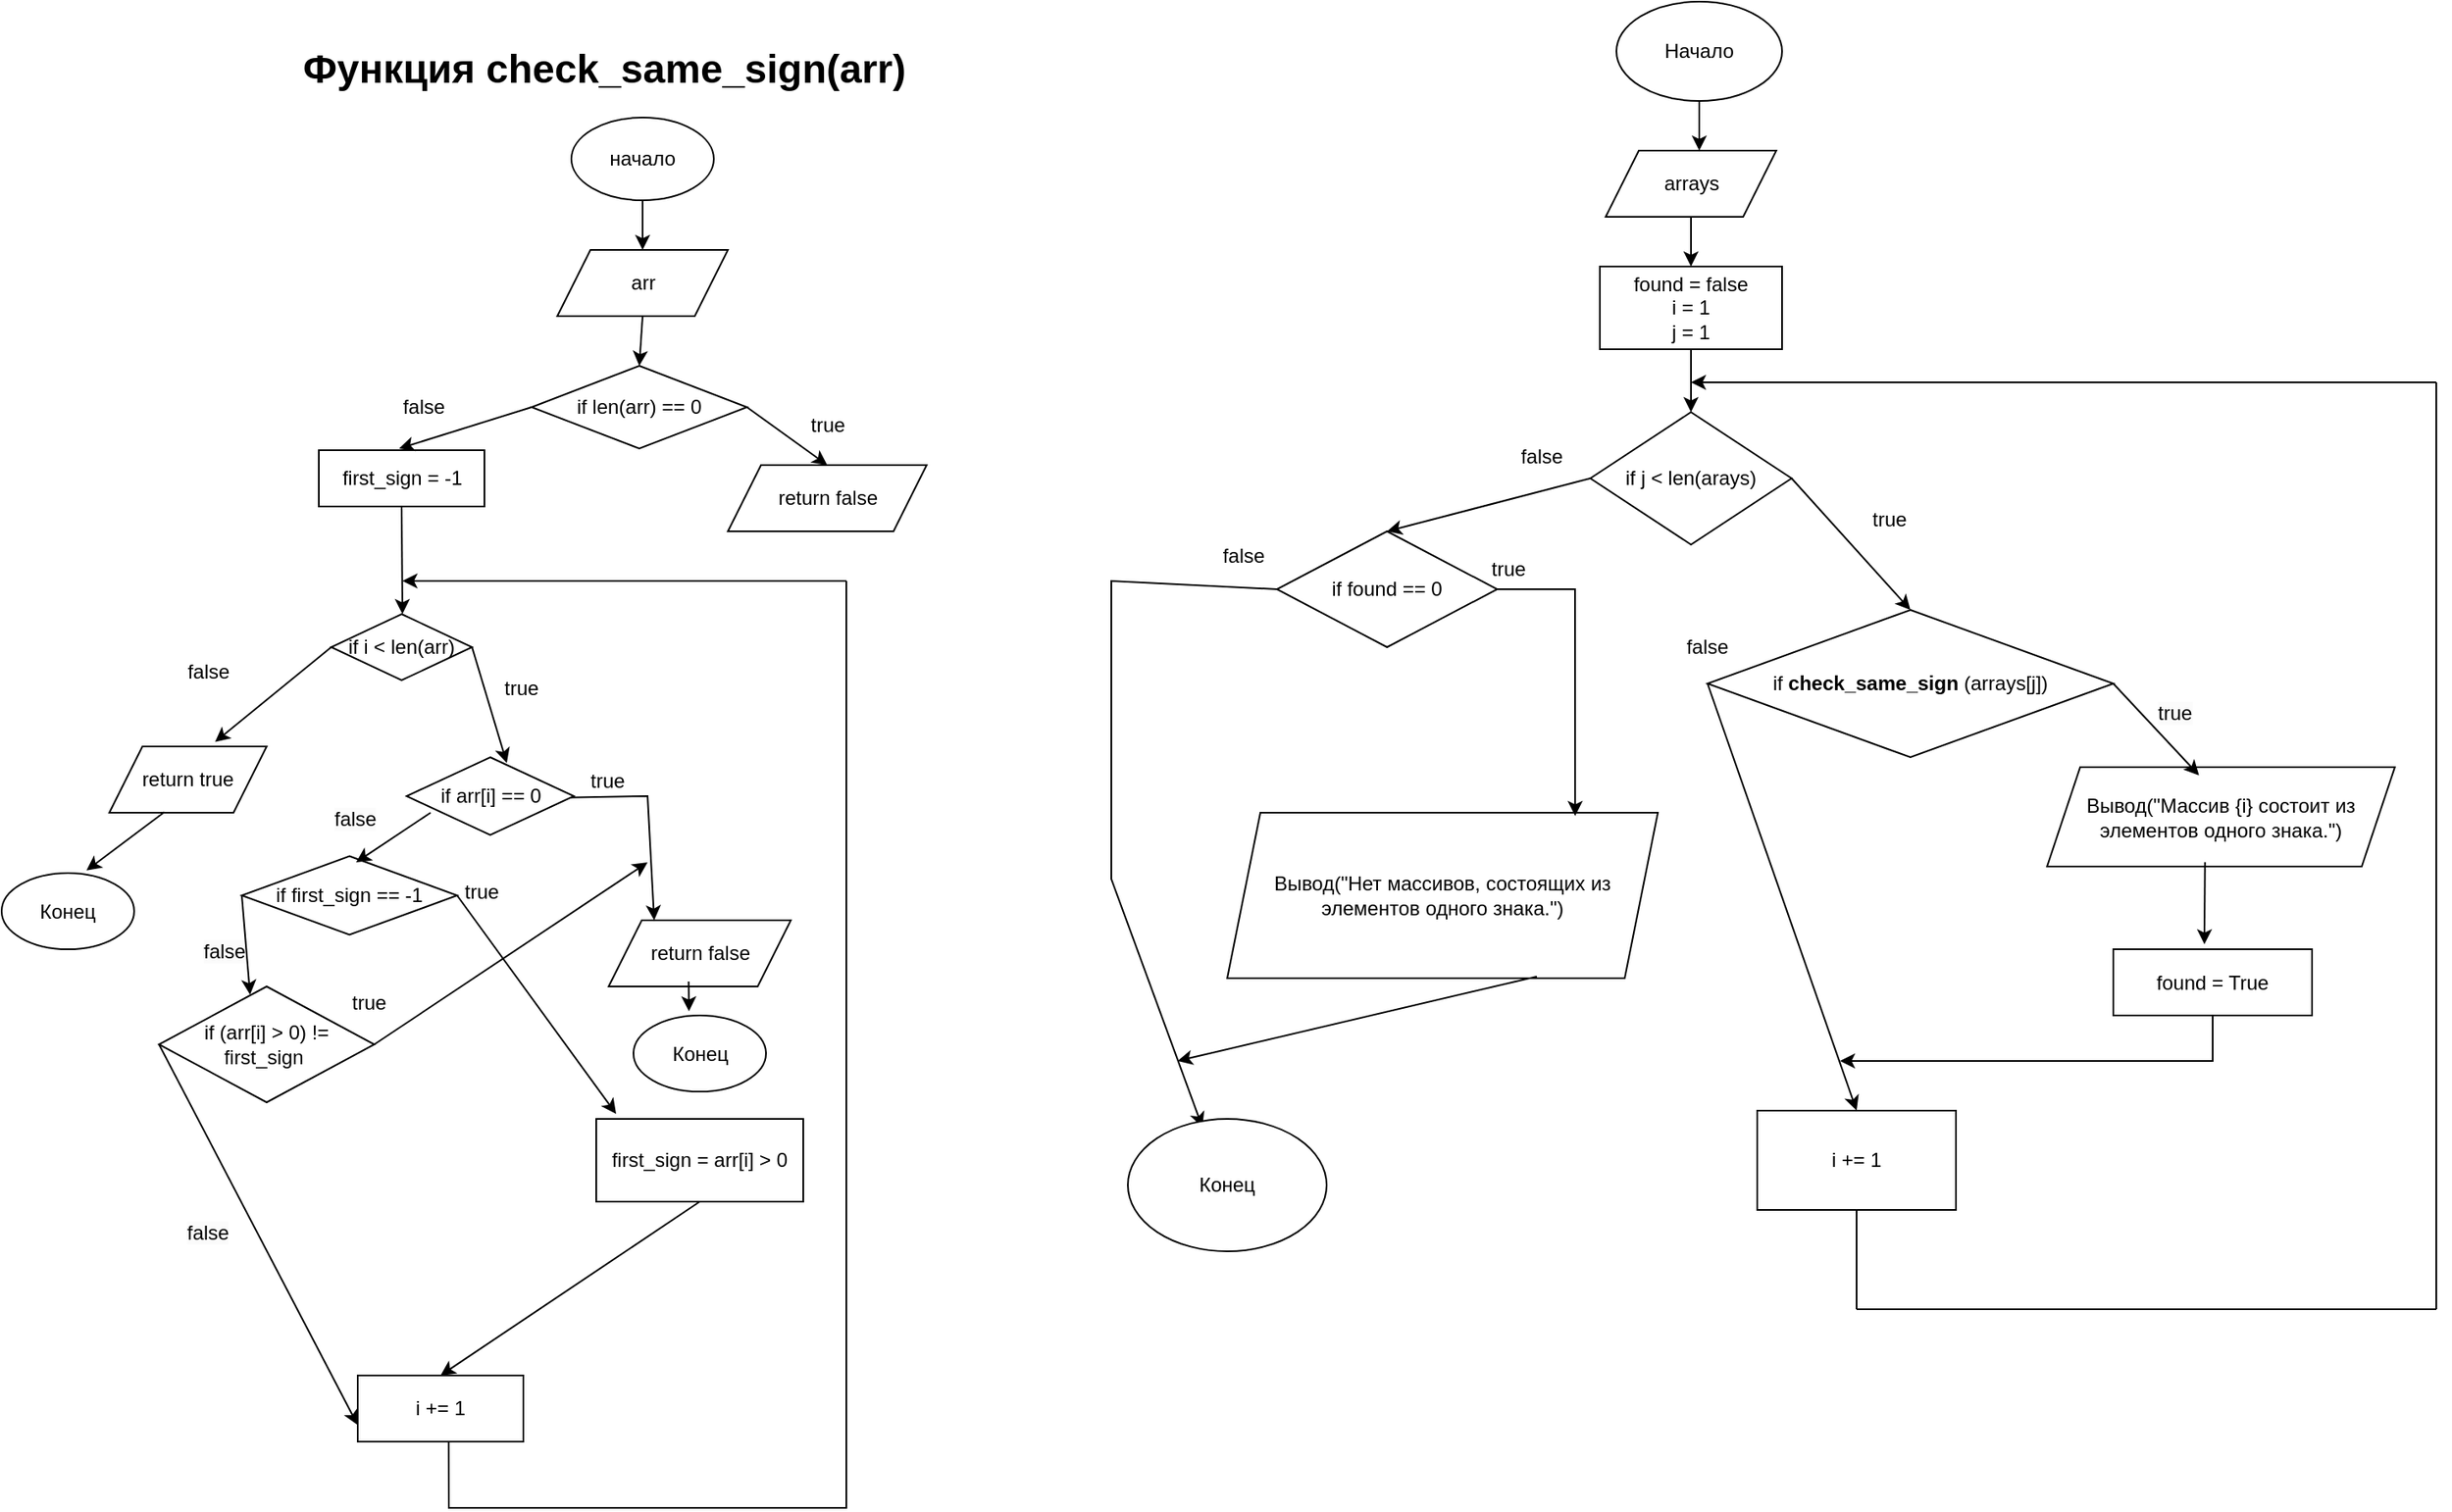 <mxfile version="24.7.15">
  <diagram name="Страница — 1" id="WsmNVoZ1XOKM6wW6esLS">
    <mxGraphModel dx="2049" dy="1114" grid="1" gridSize="10" guides="1" tooltips="1" connect="1" arrows="1" fold="1" page="1" pageScale="1" pageWidth="1654" pageHeight="2336" math="0" shadow="0">
      <root>
        <mxCell id="0" />
        <mxCell id="1" parent="0" />
        <mxCell id="b8SGIurOboEkmsRjIlzD-1" value="начало" style="ellipse;whiteSpace=wrap;html=1;" vertex="1" parent="1">
          <mxGeometry x="354" y="160" width="86" height="50" as="geometry" />
        </mxCell>
        <mxCell id="b8SGIurOboEkmsRjIlzD-2" value="arr" style="shape=parallelogram;perimeter=parallelogramPerimeter;whiteSpace=wrap;html=1;fixedSize=1;" vertex="1" parent="1">
          <mxGeometry x="345.5" y="240" width="103" height="40" as="geometry" />
        </mxCell>
        <mxCell id="b8SGIurOboEkmsRjIlzD-3" value="if len(arr) == 0" style="rhombus;whiteSpace=wrap;html=1;" vertex="1" parent="1">
          <mxGeometry x="330" y="310" width="130" height="50" as="geometry" />
        </mxCell>
        <mxCell id="b8SGIurOboEkmsRjIlzD-5" value="return false" style="shape=parallelogram;perimeter=parallelogramPerimeter;whiteSpace=wrap;html=1;fixedSize=1;" vertex="1" parent="1">
          <mxGeometry x="448.5" y="370" width="120" height="40" as="geometry" />
        </mxCell>
        <mxCell id="b8SGIurOboEkmsRjIlzD-7" value="" style="endArrow=classic;html=1;rounded=0;exitX=1;exitY=0.5;exitDx=0;exitDy=0;entryX=0.5;entryY=0;entryDx=0;entryDy=0;" edge="1" parent="1" source="b8SGIurOboEkmsRjIlzD-3" target="b8SGIurOboEkmsRjIlzD-5">
          <mxGeometry width="50" height="50" relative="1" as="geometry">
            <mxPoint x="380" y="550" as="sourcePoint" />
            <mxPoint x="430" y="500" as="targetPoint" />
          </mxGeometry>
        </mxCell>
        <mxCell id="b8SGIurOboEkmsRjIlzD-8" value="true" style="text;html=1;align=center;verticalAlign=middle;whiteSpace=wrap;rounded=0;" vertex="1" parent="1">
          <mxGeometry x="479" y="331" width="60" height="30" as="geometry" />
        </mxCell>
        <mxCell id="b8SGIurOboEkmsRjIlzD-9" value="first_sign = -1" style="rounded=0;whiteSpace=wrap;html=1;" vertex="1" parent="1">
          <mxGeometry x="201.5" y="361" width="100" height="34" as="geometry" />
        </mxCell>
        <mxCell id="b8SGIurOboEkmsRjIlzD-11" value="return false" style="shape=parallelogram;perimeter=parallelogramPerimeter;whiteSpace=wrap;html=1;fixedSize=1;" vertex="1" parent="1">
          <mxGeometry x="376.5" y="645" width="110" height="40" as="geometry" />
        </mxCell>
        <mxCell id="b8SGIurOboEkmsRjIlzD-12" value="true" style="text;html=1;align=center;verticalAlign=middle;whiteSpace=wrap;rounded=0;" vertex="1" parent="1">
          <mxGeometry x="345.5" y="546.25" width="60" height="30" as="geometry" />
        </mxCell>
        <mxCell id="b8SGIurOboEkmsRjIlzD-15" value="" style="endArrow=classic;html=1;rounded=0;entryX=0.25;entryY=0;entryDx=0;entryDy=0;exitX=0.958;exitY=0.519;exitDx=0;exitDy=0;exitPerimeter=0;" edge="1" parent="1" source="b8SGIurOboEkmsRjIlzD-89" target="b8SGIurOboEkmsRjIlzD-11">
          <mxGeometry width="50" height="50" relative="1" as="geometry">
            <mxPoint x="360" y="570" as="sourcePoint" />
            <mxPoint x="385" y="670" as="targetPoint" />
            <Array as="points">
              <mxPoint x="400" y="570" />
            </Array>
          </mxGeometry>
        </mxCell>
        <mxCell id="b8SGIurOboEkmsRjIlzD-17" value="if first_sign == -1" style="rhombus;whiteSpace=wrap;html=1;" vertex="1" parent="1">
          <mxGeometry x="155" y="606.25" width="130" height="47.5" as="geometry" />
        </mxCell>
        <mxCell id="b8SGIurOboEkmsRjIlzD-18" value="first_sign = arr[i] &amp;gt; 0" style="rounded=0;whiteSpace=wrap;html=1;" vertex="1" parent="1">
          <mxGeometry x="369" y="765" width="125" height="50" as="geometry" />
        </mxCell>
        <mxCell id="b8SGIurOboEkmsRjIlzD-20" value="if (arr[i] &amp;gt; 0) != first_sign&amp;nbsp;" style="rhombus;whiteSpace=wrap;html=1;" vertex="1" parent="1">
          <mxGeometry x="105" y="685" width="130" height="70" as="geometry" />
        </mxCell>
        <mxCell id="b8SGIurOboEkmsRjIlzD-22" value="" style="endArrow=classic;html=1;rounded=0;exitX=1;exitY=0.5;exitDx=0;exitDy=0;" edge="1" parent="1" source="b8SGIurOboEkmsRjIlzD-20">
          <mxGeometry width="50" height="50" relative="1" as="geometry">
            <mxPoint x="425" y="580" as="sourcePoint" />
            <mxPoint x="400" y="610" as="targetPoint" />
          </mxGeometry>
        </mxCell>
        <mxCell id="b8SGIurOboEkmsRjIlzD-23" value="true" style="text;html=1;align=center;verticalAlign=middle;whiteSpace=wrap;rounded=0;" vertex="1" parent="1">
          <mxGeometry x="201.5" y="680" width="60" height="30" as="geometry" />
        </mxCell>
        <mxCell id="b8SGIurOboEkmsRjIlzD-27" value="i += 1" style="rounded=0;whiteSpace=wrap;html=1;" vertex="1" parent="1">
          <mxGeometry x="225" y="920" width="100" height="40" as="geometry" />
        </mxCell>
        <mxCell id="b8SGIurOboEkmsRjIlzD-28" value="if i &amp;lt; len(arr)" style="rhombus;whiteSpace=wrap;html=1;" vertex="1" parent="1">
          <mxGeometry x="209" y="460" width="85" height="40" as="geometry" />
        </mxCell>
        <mxCell id="b8SGIurOboEkmsRjIlzD-29" value="" style="endArrow=classic;html=1;rounded=0;exitX=1;exitY=0.5;exitDx=0;exitDy=0;entryX=0.5;entryY=0;entryDx=0;entryDy=0;" edge="1" parent="1" source="b8SGIurOboEkmsRjIlzD-28">
          <mxGeometry width="50" height="50" relative="1" as="geometry">
            <mxPoint x="170" y="570" as="sourcePoint" />
            <mxPoint x="315" y="550" as="targetPoint" />
          </mxGeometry>
        </mxCell>
        <mxCell id="b8SGIurOboEkmsRjIlzD-30" value="true" style="text;html=1;align=center;verticalAlign=middle;whiteSpace=wrap;rounded=0;" vertex="1" parent="1">
          <mxGeometry x="294" y="490" width="60" height="30" as="geometry" />
        </mxCell>
        <mxCell id="b8SGIurOboEkmsRjIlzD-31" style="edgeStyle=orthogonalEdgeStyle;rounded=0;orthogonalLoop=1;jettySize=auto;html=1;exitX=0.5;exitY=1;exitDx=0;exitDy=0;" edge="1" parent="1" source="b8SGIurOboEkmsRjIlzD-30" target="b8SGIurOboEkmsRjIlzD-30">
          <mxGeometry relative="1" as="geometry" />
        </mxCell>
        <mxCell id="b8SGIurOboEkmsRjIlzD-32" value="return true" style="shape=parallelogram;perimeter=parallelogramPerimeter;whiteSpace=wrap;html=1;fixedSize=1;" vertex="1" parent="1">
          <mxGeometry x="75" y="540" width="95" height="40" as="geometry" />
        </mxCell>
        <mxCell id="b8SGIurOboEkmsRjIlzD-33" value="" style="endArrow=classic;html=1;rounded=0;exitX=0;exitY=0.5;exitDx=0;exitDy=0;entryX=0.672;entryY=-0.068;entryDx=0;entryDy=0;entryPerimeter=0;" edge="1" parent="1" source="b8SGIurOboEkmsRjIlzD-28" target="b8SGIurOboEkmsRjIlzD-32">
          <mxGeometry width="50" height="50" relative="1" as="geometry">
            <mxPoint x="170" y="570" as="sourcePoint" />
            <mxPoint x="220" y="520" as="targetPoint" />
          </mxGeometry>
        </mxCell>
        <mxCell id="b8SGIurOboEkmsRjIlzD-34" value="false" style="text;html=1;align=center;verticalAlign=middle;whiteSpace=wrap;rounded=0;" vertex="1" parent="1">
          <mxGeometry x="105" y="480" width="60" height="30" as="geometry" />
        </mxCell>
        <mxCell id="b8SGIurOboEkmsRjIlzD-35" value="&lt;span style=&quot;color: rgb(0, 0, 0); font-family: Helvetica; font-size: 12px; font-style: normal; font-variant-ligatures: normal; font-variant-caps: normal; font-weight: 400; letter-spacing: normal; orphans: 2; text-align: center; text-indent: 0px; text-transform: none; widows: 2; word-spacing: 0px; -webkit-text-stroke-width: 0px; white-space: normal; background-color: rgb(251, 251, 251); text-decoration-thickness: initial; text-decoration-style: initial; text-decoration-color: initial; display: inline !important; float: none;&quot;&gt;false&lt;/span&gt;" style="text;whiteSpace=wrap;html=1;" vertex="1" parent="1">
          <mxGeometry x="130" y="650" width="60" height="40" as="geometry" />
        </mxCell>
        <mxCell id="b8SGIurOboEkmsRjIlzD-36" value="&lt;span style=&quot;color: rgb(0, 0, 0); font-family: Helvetica; font-size: 12px; font-style: normal; font-variant-ligatures: normal; font-variant-caps: normal; font-weight: 400; letter-spacing: normal; orphans: 2; text-align: center; text-indent: 0px; text-transform: none; widows: 2; word-spacing: 0px; -webkit-text-stroke-width: 0px; white-space: normal; background-color: rgb(251, 251, 251); text-decoration-thickness: initial; text-decoration-style: initial; text-decoration-color: initial; display: inline !important; float: none;&quot;&gt;false&lt;/span&gt;" style="text;whiteSpace=wrap;html=1;" vertex="1" parent="1">
          <mxGeometry x="209" y="570" width="60" height="40" as="geometry" />
        </mxCell>
        <mxCell id="b8SGIurOboEkmsRjIlzD-37" value="" style="endArrow=classic;html=1;rounded=0;exitX=1;exitY=0.25;exitDx=0;exitDy=0;entryX=0.25;entryY=1;entryDx=0;entryDy=0;" edge="1" parent="1" source="b8SGIurOboEkmsRjIlzD-36" target="b8SGIurOboEkmsRjIlzD-36">
          <mxGeometry width="50" height="50" relative="1" as="geometry">
            <mxPoint x="250" y="630" as="sourcePoint" />
            <mxPoint x="300" y="580" as="targetPoint" />
          </mxGeometry>
        </mxCell>
        <mxCell id="b8SGIurOboEkmsRjIlzD-40" value="" style="endArrow=classic;html=1;rounded=0;exitX=0;exitY=0.5;exitDx=0;exitDy=0;entryX=0.5;entryY=1;entryDx=0;entryDy=0;" edge="1" parent="1" source="b8SGIurOboEkmsRjIlzD-17" target="b8SGIurOboEkmsRjIlzD-35">
          <mxGeometry width="50" height="50" relative="1" as="geometry">
            <mxPoint x="120" y="830" as="sourcePoint" />
            <mxPoint x="170" y="780" as="targetPoint" />
          </mxGeometry>
        </mxCell>
        <mxCell id="b8SGIurOboEkmsRjIlzD-41" value="" style="endArrow=classic;html=1;rounded=0;entryX=0.096;entryY=-0.06;entryDx=0;entryDy=0;entryPerimeter=0;exitX=1;exitY=0.5;exitDx=0;exitDy=0;" edge="1" parent="1" source="b8SGIurOboEkmsRjIlzD-17" target="b8SGIurOboEkmsRjIlzD-18">
          <mxGeometry width="50" height="50" relative="1" as="geometry">
            <mxPoint x="480" y="840" as="sourcePoint" />
            <mxPoint x="530" y="790" as="targetPoint" />
          </mxGeometry>
        </mxCell>
        <mxCell id="b8SGIurOboEkmsRjIlzD-42" value="" style="endArrow=classic;html=1;rounded=0;exitX=0.5;exitY=1;exitDx=0;exitDy=0;entryX=0.5;entryY=0;entryDx=0;entryDy=0;" edge="1" parent="1" source="b8SGIurOboEkmsRjIlzD-18" target="b8SGIurOboEkmsRjIlzD-27">
          <mxGeometry width="50" height="50" relative="1" as="geometry">
            <mxPoint x="440" y="850" as="sourcePoint" />
            <mxPoint x="490" y="800" as="targetPoint" />
          </mxGeometry>
        </mxCell>
        <mxCell id="b8SGIurOboEkmsRjIlzD-43" value="" style="endArrow=classic;html=1;rounded=0;exitX=0;exitY=0.5;exitDx=0;exitDy=0;entryX=0;entryY=0.75;entryDx=0;entryDy=0;" edge="1" parent="1" source="b8SGIurOboEkmsRjIlzD-20" target="b8SGIurOboEkmsRjIlzD-27">
          <mxGeometry width="50" height="50" relative="1" as="geometry">
            <mxPoint x="100" y="730" as="sourcePoint" />
            <mxPoint x="180" y="890" as="targetPoint" />
          </mxGeometry>
        </mxCell>
        <mxCell id="b8SGIurOboEkmsRjIlzD-44" value="&lt;span style=&quot;color: rgb(0, 0, 0); font-family: Helvetica; font-size: 12px; font-style: normal; font-variant-ligatures: normal; font-variant-caps: normal; font-weight: 400; letter-spacing: normal; orphans: 2; text-align: center; text-indent: 0px; text-transform: none; widows: 2; word-spacing: 0px; -webkit-text-stroke-width: 0px; white-space: normal; background-color: rgb(251, 251, 251); text-decoration-thickness: initial; text-decoration-style: initial; text-decoration-color: initial; display: inline !important; float: none;&quot;&gt;false&lt;/span&gt;" style="text;whiteSpace=wrap;html=1;" vertex="1" parent="1">
          <mxGeometry x="120" y="820" width="60" height="40" as="geometry" />
        </mxCell>
        <mxCell id="b8SGIurOboEkmsRjIlzD-45" value="" style="endArrow=none;html=1;rounded=0;exitX=0.549;exitY=1.002;exitDx=0;exitDy=0;exitPerimeter=0;" edge="1" parent="1" source="b8SGIurOboEkmsRjIlzD-27">
          <mxGeometry width="50" height="50" relative="1" as="geometry">
            <mxPoint x="280" y="970" as="sourcePoint" />
            <mxPoint x="520" y="940" as="targetPoint" />
            <Array as="points">
              <mxPoint x="280" y="1000" />
              <mxPoint x="520" y="1000" />
            </Array>
          </mxGeometry>
        </mxCell>
        <mxCell id="b8SGIurOboEkmsRjIlzD-46" value="" style="endArrow=none;html=1;rounded=0;" edge="1" parent="1">
          <mxGeometry width="50" height="50" relative="1" as="geometry">
            <mxPoint x="520" y="940" as="sourcePoint" />
            <mxPoint x="520" y="440" as="targetPoint" />
          </mxGeometry>
        </mxCell>
        <mxCell id="b8SGIurOboEkmsRjIlzD-48" value="" style="endArrow=classic;html=1;rounded=0;" edge="1" parent="1">
          <mxGeometry width="50" height="50" relative="1" as="geometry">
            <mxPoint x="520" y="440" as="sourcePoint" />
            <mxPoint x="252" y="440" as="targetPoint" />
          </mxGeometry>
        </mxCell>
        <mxCell id="b8SGIurOboEkmsRjIlzD-50" value="" style="endArrow=classic;html=1;rounded=0;exitX=0.5;exitY=1;exitDx=0;exitDy=0;" edge="1" parent="1" source="b8SGIurOboEkmsRjIlzD-9">
          <mxGeometry width="50" height="50" relative="1" as="geometry">
            <mxPoint x="10" y="450" as="sourcePoint" />
            <mxPoint x="252" y="460" as="targetPoint" />
          </mxGeometry>
        </mxCell>
        <mxCell id="b8SGIurOboEkmsRjIlzD-51" value="" style="endArrow=classic;html=1;rounded=0;exitX=0;exitY=0.5;exitDx=0;exitDy=0;" edge="1" parent="1" source="b8SGIurOboEkmsRjIlzD-3">
          <mxGeometry width="50" height="50" relative="1" as="geometry">
            <mxPoint x="110" y="330" as="sourcePoint" />
            <mxPoint x="250" y="360" as="targetPoint" />
          </mxGeometry>
        </mxCell>
        <mxCell id="b8SGIurOboEkmsRjIlzD-52" value="false" style="text;html=1;align=center;verticalAlign=middle;whiteSpace=wrap;rounded=0;" vertex="1" parent="1">
          <mxGeometry x="235" y="320" width="60" height="30" as="geometry" />
        </mxCell>
        <mxCell id="b8SGIurOboEkmsRjIlzD-53" value="" style="endArrow=classic;html=1;rounded=0;exitX=0.5;exitY=1;exitDx=0;exitDy=0;entryX=0.5;entryY=0;entryDx=0;entryDy=0;" edge="1" parent="1" source="b8SGIurOboEkmsRjIlzD-2" target="b8SGIurOboEkmsRjIlzD-3">
          <mxGeometry width="50" height="50" relative="1" as="geometry">
            <mxPoint x="50" y="230" as="sourcePoint" />
            <mxPoint x="100" y="180" as="targetPoint" />
          </mxGeometry>
        </mxCell>
        <mxCell id="b8SGIurOboEkmsRjIlzD-54" value="" style="endArrow=classic;html=1;rounded=0;exitX=0.5;exitY=1;exitDx=0;exitDy=0;" edge="1" parent="1" source="b8SGIurOboEkmsRjIlzD-1" target="b8SGIurOboEkmsRjIlzD-2">
          <mxGeometry width="50" height="50" relative="1" as="geometry">
            <mxPoint x="230" y="190" as="sourcePoint" />
            <mxPoint x="280" y="140" as="targetPoint" />
          </mxGeometry>
        </mxCell>
        <mxCell id="b8SGIurOboEkmsRjIlzD-56" value="true" style="text;html=1;align=center;verticalAlign=middle;whiteSpace=wrap;rounded=0;" vertex="1" parent="1">
          <mxGeometry x="270" y="612.5" width="60" height="30" as="geometry" />
        </mxCell>
        <mxCell id="b8SGIurOboEkmsRjIlzD-57" value="&lt;h1 style=&quot;margin-top: 0px;&quot;&gt;Функция&amp;nbsp;check_same_sign(arr)&lt;/h1&gt;" style="text;html=1;whiteSpace=wrap;overflow=hidden;rounded=0;" vertex="1" parent="1">
          <mxGeometry x="190" y="110" width="371" height="80" as="geometry" />
        </mxCell>
        <mxCell id="b8SGIurOboEkmsRjIlzD-58" value="Начало" style="ellipse;whiteSpace=wrap;html=1;" vertex="1" parent="1">
          <mxGeometry x="985" y="90" width="100" height="60" as="geometry" />
        </mxCell>
        <mxCell id="b8SGIurOboEkmsRjIlzD-59" value="found = false&lt;div&gt;i = 1&lt;/div&gt;&lt;div&gt;j = 1&lt;/div&gt;" style="rounded=0;whiteSpace=wrap;html=1;" vertex="1" parent="1">
          <mxGeometry x="975" y="250" width="110" height="50" as="geometry" />
        </mxCell>
        <mxCell id="b8SGIurOboEkmsRjIlzD-60" value="if&amp;nbsp;&lt;b&gt;check_same_sign&lt;/b&gt; (arrays[j])" style="rhombus;whiteSpace=wrap;html=1;" vertex="1" parent="1">
          <mxGeometry x="1040" y="457.5" width="245" height="89" as="geometry" />
        </mxCell>
        <mxCell id="b8SGIurOboEkmsRjIlzD-62" value="Вывод(&quot;Массив {i} состоит из элементов одного знака.&quot;)" style="shape=parallelogram;perimeter=parallelogramPerimeter;whiteSpace=wrap;html=1;fixedSize=1;" vertex="1" parent="1">
          <mxGeometry x="1245" y="552.5" width="210" height="60" as="geometry" />
        </mxCell>
        <mxCell id="b8SGIurOboEkmsRjIlzD-63" value="found = True" style="rounded=0;whiteSpace=wrap;html=1;" vertex="1" parent="1">
          <mxGeometry x="1285" y="662.5" width="120" height="40" as="geometry" />
        </mxCell>
        <mxCell id="b8SGIurOboEkmsRjIlzD-64" value="i += 1" style="rounded=0;whiteSpace=wrap;html=1;" vertex="1" parent="1">
          <mxGeometry x="1070" y="760" width="120" height="60" as="geometry" />
        </mxCell>
        <mxCell id="b8SGIurOboEkmsRjIlzD-65" value="" style="endArrow=classic;html=1;rounded=0;exitX=0.454;exitY=0.957;exitDx=0;exitDy=0;exitPerimeter=0;" edge="1" parent="1" source="b8SGIurOboEkmsRjIlzD-62">
          <mxGeometry width="50" height="50" relative="1" as="geometry">
            <mxPoint x="1355" y="622.5" as="sourcePoint" />
            <mxPoint x="1340" y="659.5" as="targetPoint" />
          </mxGeometry>
        </mxCell>
        <mxCell id="b8SGIurOboEkmsRjIlzD-66" value="arrays" style="shape=parallelogram;perimeter=parallelogramPerimeter;whiteSpace=wrap;html=1;fixedSize=1;" vertex="1" parent="1">
          <mxGeometry x="978.5" y="180" width="103" height="40" as="geometry" />
        </mxCell>
        <mxCell id="b8SGIurOboEkmsRjIlzD-67" value="if j &amp;lt; len(arays)" style="rhombus;whiteSpace=wrap;html=1;" vertex="1" parent="1">
          <mxGeometry x="969.25" y="338" width="121.5" height="80" as="geometry" />
        </mxCell>
        <mxCell id="b8SGIurOboEkmsRjIlzD-69" value="if found == 0" style="rhombus;whiteSpace=wrap;html=1;" vertex="1" parent="1">
          <mxGeometry x="780" y="410" width="133" height="70" as="geometry" />
        </mxCell>
        <mxCell id="b8SGIurOboEkmsRjIlzD-70" value="Вывод(&quot;Нет массивов, состоящих из элементов одного знака.&quot;)" style="shape=parallelogram;perimeter=parallelogramPerimeter;whiteSpace=wrap;html=1;fixedSize=1;" vertex="1" parent="1">
          <mxGeometry x="750" y="580" width="260" height="100" as="geometry" />
        </mxCell>
        <mxCell id="b8SGIurOboEkmsRjIlzD-71" value="" style="endArrow=classic;html=1;rounded=0;exitX=0.5;exitY=1;exitDx=0;exitDy=0;" edge="1" parent="1" source="b8SGIurOboEkmsRjIlzD-63">
          <mxGeometry width="50" height="50" relative="1" as="geometry">
            <mxPoint x="1400" y="750" as="sourcePoint" />
            <mxPoint x="1120" y="730" as="targetPoint" />
            <Array as="points">
              <mxPoint x="1345" y="730" />
            </Array>
          </mxGeometry>
        </mxCell>
        <mxCell id="b8SGIurOboEkmsRjIlzD-72" value="" style="endArrow=classic;html=1;rounded=0;exitX=0;exitY=0.5;exitDx=0;exitDy=0;entryX=0.5;entryY=0;entryDx=0;entryDy=0;" edge="1" parent="1" source="b8SGIurOboEkmsRjIlzD-60" target="b8SGIurOboEkmsRjIlzD-64">
          <mxGeometry width="50" height="50" relative="1" as="geometry">
            <mxPoint x="910" y="720" as="sourcePoint" />
            <mxPoint x="960" y="670" as="targetPoint" />
          </mxGeometry>
        </mxCell>
        <mxCell id="b8SGIurOboEkmsRjIlzD-73" value="" style="endArrow=classic;html=1;rounded=0;entryX=0.437;entryY=0.082;entryDx=0;entryDy=0;entryPerimeter=0;exitX=1;exitY=0.5;exitDx=0;exitDy=0;" edge="1" parent="1" source="b8SGIurOboEkmsRjIlzD-60" target="b8SGIurOboEkmsRjIlzD-62">
          <mxGeometry width="50" height="50" relative="1" as="geometry">
            <mxPoint x="1300" y="510" as="sourcePoint" />
            <mxPoint x="1470" y="780" as="targetPoint" />
          </mxGeometry>
        </mxCell>
        <mxCell id="b8SGIurOboEkmsRjIlzD-74" value="" style="endArrow=none;html=1;rounded=0;exitX=0.5;exitY=1;exitDx=0;exitDy=0;" edge="1" parent="1" source="b8SGIurOboEkmsRjIlzD-64">
          <mxGeometry width="50" height="50" relative="1" as="geometry">
            <mxPoint x="1190" y="799.29" as="sourcePoint" />
            <mxPoint x="1130" y="880" as="targetPoint" />
          </mxGeometry>
        </mxCell>
        <mxCell id="b8SGIurOboEkmsRjIlzD-75" value="" style="endArrow=none;html=1;rounded=0;" edge="1" parent="1">
          <mxGeometry width="50" height="50" relative="1" as="geometry">
            <mxPoint x="1480" y="880" as="sourcePoint" />
            <mxPoint x="1480" y="320" as="targetPoint" />
          </mxGeometry>
        </mxCell>
        <mxCell id="b8SGIurOboEkmsRjIlzD-78" value="" style="endArrow=classic;html=1;rounded=0;" edge="1" parent="1">
          <mxGeometry width="50" height="50" relative="1" as="geometry">
            <mxPoint x="1480" y="320" as="sourcePoint" />
            <mxPoint x="1030" y="320" as="targetPoint" />
          </mxGeometry>
        </mxCell>
        <mxCell id="b8SGIurOboEkmsRjIlzD-79" value="" style="endArrow=classic;html=1;rounded=0;exitX=0.5;exitY=1;exitDx=0;exitDy=0;entryX=0.5;entryY=0;entryDx=0;entryDy=0;" edge="1" parent="1" source="b8SGIurOboEkmsRjIlzD-59" target="b8SGIurOboEkmsRjIlzD-67">
          <mxGeometry width="50" height="50" relative="1" as="geometry">
            <mxPoint x="1240" y="290" as="sourcePoint" />
            <mxPoint x="1290" y="240" as="targetPoint" />
          </mxGeometry>
        </mxCell>
        <mxCell id="b8SGIurOboEkmsRjIlzD-80" value="" style="endArrow=classic;html=1;rounded=0;exitX=0.5;exitY=1;exitDx=0;exitDy=0;entryX=0.5;entryY=0;entryDx=0;entryDy=0;" edge="1" parent="1" source="b8SGIurOboEkmsRjIlzD-66" target="b8SGIurOboEkmsRjIlzD-59">
          <mxGeometry width="50" height="50" relative="1" as="geometry">
            <mxPoint x="1130" y="220" as="sourcePoint" />
            <mxPoint x="1180" y="170" as="targetPoint" />
          </mxGeometry>
        </mxCell>
        <mxCell id="b8SGIurOboEkmsRjIlzD-81" value="" style="endArrow=classic;html=1;rounded=0;exitX=0.5;exitY=1;exitDx=0;exitDy=0;" edge="1" parent="1" source="b8SGIurOboEkmsRjIlzD-58">
          <mxGeometry width="50" height="50" relative="1" as="geometry">
            <mxPoint x="1090" y="160" as="sourcePoint" />
            <mxPoint x="1035" y="180" as="targetPoint" />
          </mxGeometry>
        </mxCell>
        <mxCell id="b8SGIurOboEkmsRjIlzD-82" value="" style="endArrow=classic;html=1;rounded=0;exitX=0;exitY=0.5;exitDx=0;exitDy=0;entryX=0.5;entryY=0;entryDx=0;entryDy=0;" edge="1" parent="1" source="b8SGIurOboEkmsRjIlzD-67" target="b8SGIurOboEkmsRjIlzD-69">
          <mxGeometry width="50" height="50" relative="1" as="geometry">
            <mxPoint x="800" y="250" as="sourcePoint" />
            <mxPoint x="850" y="200" as="targetPoint" />
          </mxGeometry>
        </mxCell>
        <mxCell id="b8SGIurOboEkmsRjIlzD-83" value="" style="endArrow=classic;html=1;rounded=0;exitX=1;exitY=0.5;exitDx=0;exitDy=0;entryX=0.808;entryY=0.02;entryDx=0;entryDy=0;entryPerimeter=0;" edge="1" parent="1" source="b8SGIurOboEkmsRjIlzD-69" target="b8SGIurOboEkmsRjIlzD-70">
          <mxGeometry width="50" height="50" relative="1" as="geometry">
            <mxPoint x="790" y="830" as="sourcePoint" />
            <mxPoint x="850" y="500" as="targetPoint" />
            <Array as="points">
              <mxPoint x="960" y="445" />
            </Array>
          </mxGeometry>
        </mxCell>
        <mxCell id="b8SGIurOboEkmsRjIlzD-85" value="" style="endArrow=classic;html=1;rounded=0;exitX=1;exitY=0.5;exitDx=0;exitDy=0;entryX=0.5;entryY=0;entryDx=0;entryDy=0;" edge="1" parent="1" source="b8SGIurOboEkmsRjIlzD-67" target="b8SGIurOboEkmsRjIlzD-60">
          <mxGeometry width="50" height="50" relative="1" as="geometry">
            <mxPoint x="1090" y="450" as="sourcePoint" />
            <mxPoint x="1140" y="400" as="targetPoint" />
          </mxGeometry>
        </mxCell>
        <mxCell id="b8SGIurOboEkmsRjIlzD-86" value="true" style="text;html=1;align=center;verticalAlign=middle;whiteSpace=wrap;rounded=0;" vertex="1" parent="1">
          <mxGeometry x="1120" y="388" width="60" height="30" as="geometry" />
        </mxCell>
        <mxCell id="b8SGIurOboEkmsRjIlzD-87" value="&lt;span style=&quot;color: rgb(0, 0, 0); font-family: Helvetica; font-size: 12px; font-style: normal; font-variant-ligatures: normal; font-variant-caps: normal; font-weight: 400; letter-spacing: normal; orphans: 2; text-align: center; text-indent: 0px; text-transform: none; widows: 2; word-spacing: 0px; -webkit-text-stroke-width: 0px; white-space: normal; background-color: rgb(251, 251, 251); text-decoration-thickness: initial; text-decoration-style: initial; text-decoration-color: initial; display: inline !important; float: none;&quot;&gt;true&lt;/span&gt;" style="text;whiteSpace=wrap;html=1;" vertex="1" parent="1">
          <mxGeometry x="1310" y="506.25" width="50" height="40" as="geometry" />
        </mxCell>
        <mxCell id="b8SGIurOboEkmsRjIlzD-88" value="" style="endArrow=none;html=1;rounded=0;" edge="1" parent="1">
          <mxGeometry width="50" height="50" relative="1" as="geometry">
            <mxPoint x="1130" y="880" as="sourcePoint" />
            <mxPoint x="1480" y="880" as="targetPoint" />
          </mxGeometry>
        </mxCell>
        <mxCell id="b8SGIurOboEkmsRjIlzD-89" value="if arr[i] == 0" style="rhombus;whiteSpace=wrap;html=1;" vertex="1" parent="1">
          <mxGeometry x="254.5" y="546.5" width="101" height="47" as="geometry" />
        </mxCell>
        <mxCell id="b8SGIurOboEkmsRjIlzD-95" value="Конец" style="ellipse;whiteSpace=wrap;html=1;" vertex="1" parent="1">
          <mxGeometry x="10" y="616.5" width="80" height="46" as="geometry" />
        </mxCell>
        <mxCell id="b8SGIurOboEkmsRjIlzD-96" value="Конец" style="ellipse;whiteSpace=wrap;html=1;" vertex="1" parent="1">
          <mxGeometry x="391.5" y="702.5" width="80" height="46" as="geometry" />
        </mxCell>
        <mxCell id="b8SGIurOboEkmsRjIlzD-98" value="" style="endArrow=classic;html=1;rounded=0;exitX=0.35;exitY=0.991;exitDx=0;exitDy=0;exitPerimeter=0;entryX=0.64;entryY=-0.034;entryDx=0;entryDy=0;entryPerimeter=0;" edge="1" parent="1" source="b8SGIurOboEkmsRjIlzD-32" target="b8SGIurOboEkmsRjIlzD-95">
          <mxGeometry width="50" height="50" relative="1" as="geometry">
            <mxPoint x="30" y="540" as="sourcePoint" />
            <mxPoint x="80" y="490" as="targetPoint" />
          </mxGeometry>
        </mxCell>
        <mxCell id="b8SGIurOboEkmsRjIlzD-99" value="" style="endArrow=classic;html=1;rounded=0;exitX=0.439;exitY=0.925;exitDx=0;exitDy=0;exitPerimeter=0;" edge="1" parent="1" source="b8SGIurOboEkmsRjIlzD-11">
          <mxGeometry width="50" height="50" relative="1" as="geometry">
            <mxPoint x="590" y="740" as="sourcePoint" />
            <mxPoint x="425" y="700" as="targetPoint" />
          </mxGeometry>
        </mxCell>
        <mxCell id="b8SGIurOboEkmsRjIlzD-100" value="true" style="text;html=1;align=center;verticalAlign=middle;whiteSpace=wrap;rounded=0;" vertex="1" parent="1">
          <mxGeometry x="890" y="418" width="60" height="30" as="geometry" />
        </mxCell>
        <mxCell id="b8SGIurOboEkmsRjIlzD-101" value="" style="endArrow=classic;html=1;rounded=0;exitX=0;exitY=0.5;exitDx=0;exitDy=0;entryX=0.375;entryY=0.063;entryDx=0;entryDy=0;entryPerimeter=0;" edge="1" parent="1" source="b8SGIurOboEkmsRjIlzD-69" target="b8SGIurOboEkmsRjIlzD-102">
          <mxGeometry width="50" height="50" relative="1" as="geometry">
            <mxPoint x="640" y="560" as="sourcePoint" />
            <mxPoint x="680" y="780" as="targetPoint" />
            <Array as="points">
              <mxPoint x="680" y="440" />
              <mxPoint x="680" y="620" />
            </Array>
          </mxGeometry>
        </mxCell>
        <mxCell id="b8SGIurOboEkmsRjIlzD-102" value="Конец" style="ellipse;whiteSpace=wrap;html=1;" vertex="1" parent="1">
          <mxGeometry x="690" y="765" width="120" height="80" as="geometry" />
        </mxCell>
        <mxCell id="b8SGIurOboEkmsRjIlzD-103" value="" style="endArrow=classic;html=1;rounded=0;exitX=0.719;exitY=0.99;exitDx=0;exitDy=0;exitPerimeter=0;" edge="1" parent="1" source="b8SGIurOboEkmsRjIlzD-70">
          <mxGeometry width="50" height="50" relative="1" as="geometry">
            <mxPoint x="870" y="780" as="sourcePoint" />
            <mxPoint x="720" y="730" as="targetPoint" />
          </mxGeometry>
        </mxCell>
        <mxCell id="b8SGIurOboEkmsRjIlzD-104" value="false" style="text;html=1;align=center;verticalAlign=middle;whiteSpace=wrap;rounded=0;" vertex="1" parent="1">
          <mxGeometry x="730" y="410" width="60" height="30" as="geometry" />
        </mxCell>
        <mxCell id="b8SGIurOboEkmsRjIlzD-105" value="false" style="text;html=1;align=center;verticalAlign=middle;whiteSpace=wrap;rounded=0;" vertex="1" parent="1">
          <mxGeometry x="1010" y="465" width="60" height="30" as="geometry" />
        </mxCell>
        <mxCell id="b8SGIurOboEkmsRjIlzD-106" value="false" style="text;html=1;align=center;verticalAlign=middle;whiteSpace=wrap;rounded=0;" vertex="1" parent="1">
          <mxGeometry x="910" y="350" width="60" height="30" as="geometry" />
        </mxCell>
      </root>
    </mxGraphModel>
  </diagram>
</mxfile>
